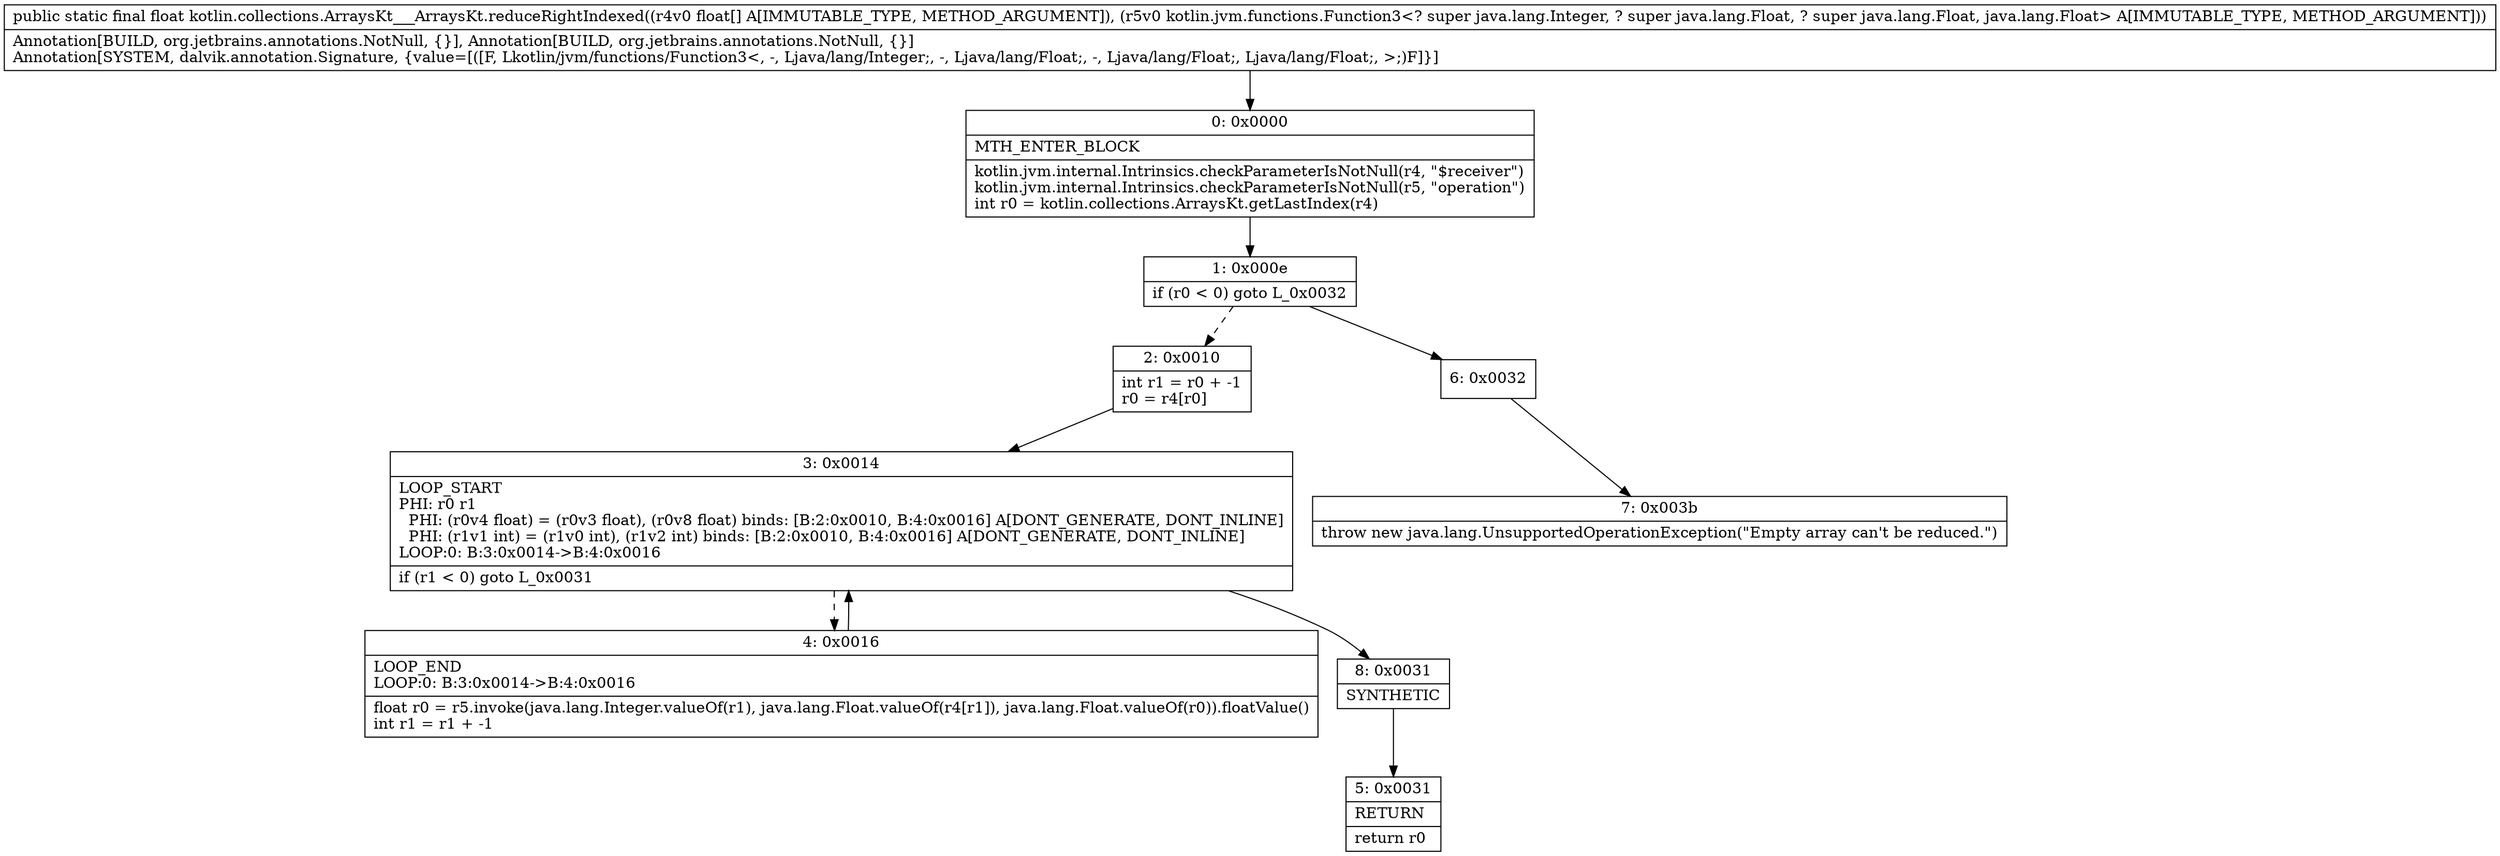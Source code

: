 digraph "CFG forkotlin.collections.ArraysKt___ArraysKt.reduceRightIndexed([FLkotlin\/jvm\/functions\/Function3;)F" {
Node_0 [shape=record,label="{0\:\ 0x0000|MTH_ENTER_BLOCK\l|kotlin.jvm.internal.Intrinsics.checkParameterIsNotNull(r4, \"$receiver\")\lkotlin.jvm.internal.Intrinsics.checkParameterIsNotNull(r5, \"operation\")\lint r0 = kotlin.collections.ArraysKt.getLastIndex(r4)\l}"];
Node_1 [shape=record,label="{1\:\ 0x000e|if (r0 \< 0) goto L_0x0032\l}"];
Node_2 [shape=record,label="{2\:\ 0x0010|int r1 = r0 + \-1\lr0 = r4[r0]\l}"];
Node_3 [shape=record,label="{3\:\ 0x0014|LOOP_START\lPHI: r0 r1 \l  PHI: (r0v4 float) = (r0v3 float), (r0v8 float) binds: [B:2:0x0010, B:4:0x0016] A[DONT_GENERATE, DONT_INLINE]\l  PHI: (r1v1 int) = (r1v0 int), (r1v2 int) binds: [B:2:0x0010, B:4:0x0016] A[DONT_GENERATE, DONT_INLINE]\lLOOP:0: B:3:0x0014\-\>B:4:0x0016\l|if (r1 \< 0) goto L_0x0031\l}"];
Node_4 [shape=record,label="{4\:\ 0x0016|LOOP_END\lLOOP:0: B:3:0x0014\-\>B:4:0x0016\l|float r0 = r5.invoke(java.lang.Integer.valueOf(r1), java.lang.Float.valueOf(r4[r1]), java.lang.Float.valueOf(r0)).floatValue()\lint r1 = r1 + \-1\l}"];
Node_5 [shape=record,label="{5\:\ 0x0031|RETURN\l|return r0\l}"];
Node_6 [shape=record,label="{6\:\ 0x0032}"];
Node_7 [shape=record,label="{7\:\ 0x003b|throw new java.lang.UnsupportedOperationException(\"Empty array can't be reduced.\")\l}"];
Node_8 [shape=record,label="{8\:\ 0x0031|SYNTHETIC\l}"];
MethodNode[shape=record,label="{public static final float kotlin.collections.ArraysKt___ArraysKt.reduceRightIndexed((r4v0 float[] A[IMMUTABLE_TYPE, METHOD_ARGUMENT]), (r5v0 kotlin.jvm.functions.Function3\<? super java.lang.Integer, ? super java.lang.Float, ? super java.lang.Float, java.lang.Float\> A[IMMUTABLE_TYPE, METHOD_ARGUMENT]))  | Annotation[BUILD, org.jetbrains.annotations.NotNull, \{\}], Annotation[BUILD, org.jetbrains.annotations.NotNull, \{\}]\lAnnotation[SYSTEM, dalvik.annotation.Signature, \{value=[([F, Lkotlin\/jvm\/functions\/Function3\<, \-, Ljava\/lang\/Integer;, \-, Ljava\/lang\/Float;, \-, Ljava\/lang\/Float;, Ljava\/lang\/Float;, \>;)F]\}]\l}"];
MethodNode -> Node_0;
Node_0 -> Node_1;
Node_1 -> Node_2[style=dashed];
Node_1 -> Node_6;
Node_2 -> Node_3;
Node_3 -> Node_4[style=dashed];
Node_3 -> Node_8;
Node_4 -> Node_3;
Node_6 -> Node_7;
Node_8 -> Node_5;
}

